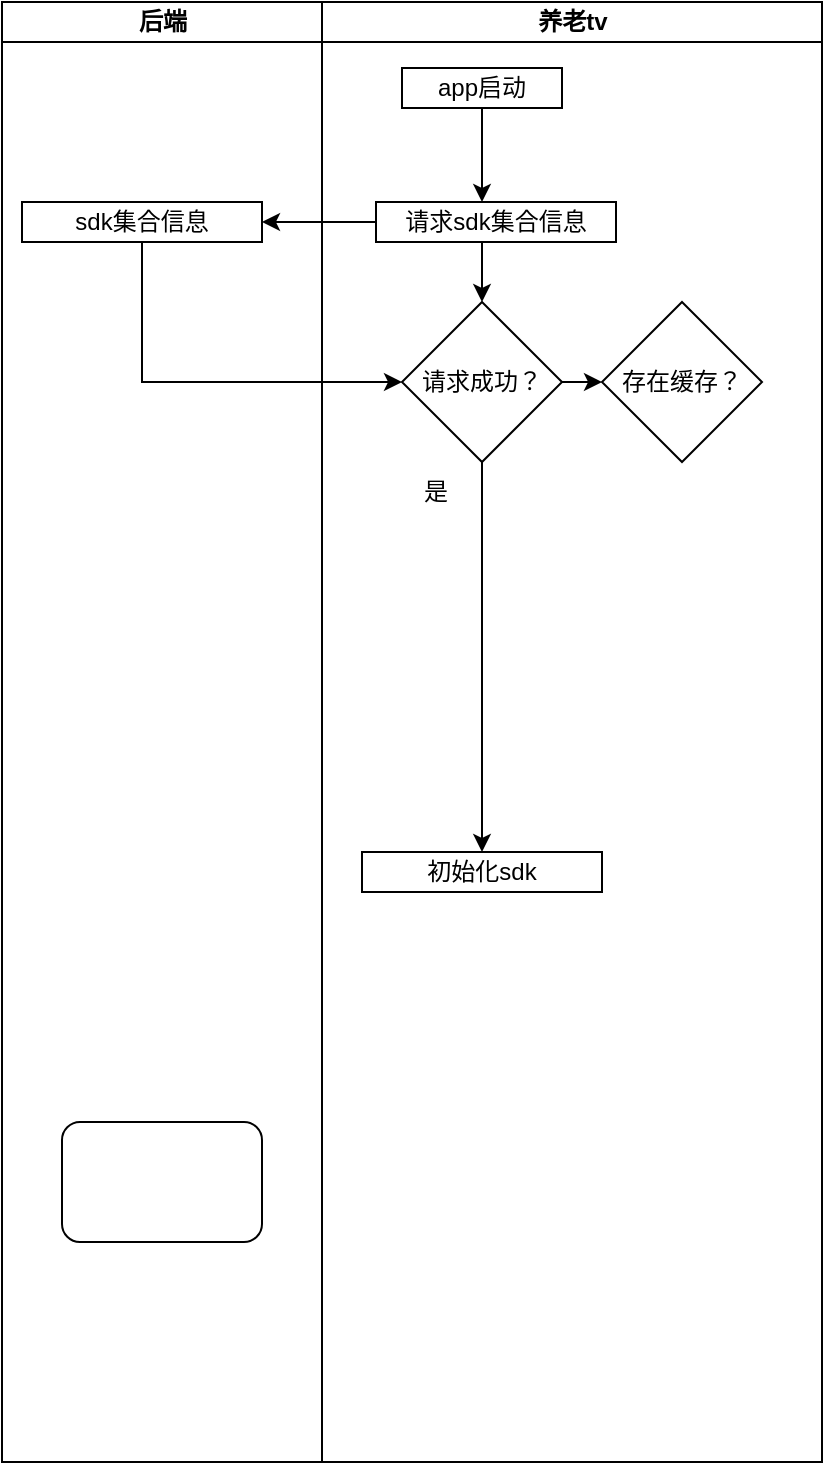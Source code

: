 <mxfile version="24.7.17">
  <diagram name="Page-1" id="74e2e168-ea6b-b213-b513-2b3c1d86103e">
    <mxGraphModel dx="819" dy="422" grid="1" gridSize="10" guides="1" tooltips="1" connect="1" arrows="1" fold="1" page="1" pageScale="1" pageWidth="1100" pageHeight="850" background="none" math="0" shadow="0">
      <root>
        <mxCell id="0" />
        <mxCell id="1" parent="0" />
        <mxCell id="Pwao1p8nHklFQGkr0uUF-1" value="后端" style="swimlane;html=1;startSize=20;" vertex="1" parent="1">
          <mxGeometry x="80" y="60" width="160" height="730" as="geometry" />
        </mxCell>
        <mxCell id="Pwao1p8nHklFQGkr0uUF-4" value="" style="rounded=1;whiteSpace=wrap;html=1;shadow=0;labelBackgroundColor=none;strokeWidth=1;fontFamily=Verdana;fontSize=8;align=center;" vertex="1" parent="Pwao1p8nHklFQGkr0uUF-1">
          <mxGeometry x="30" y="560" width="100" height="60" as="geometry" />
        </mxCell>
        <mxCell id="Pwao1p8nHklFQGkr0uUF-11" value="sdk集合信息" style="rounded=0;whiteSpace=wrap;html=1;" vertex="1" parent="Pwao1p8nHklFQGkr0uUF-1">
          <mxGeometry x="10" y="100" width="120" height="20" as="geometry" />
        </mxCell>
        <mxCell id="Pwao1p8nHklFQGkr0uUF-5" value="养老tv" style="swimlane;html=1;startSize=20;" vertex="1" parent="1">
          <mxGeometry x="240" y="60" width="250" height="730" as="geometry" />
        </mxCell>
        <mxCell id="Pwao1p8nHklFQGkr0uUF-8" value="app启动" style="rounded=0;whiteSpace=wrap;html=1;" vertex="1" parent="Pwao1p8nHklFQGkr0uUF-5">
          <mxGeometry x="40" y="33" width="80" height="20" as="geometry" />
        </mxCell>
        <mxCell id="Pwao1p8nHklFQGkr0uUF-15" style="edgeStyle=orthogonalEdgeStyle;rounded=0;orthogonalLoop=1;jettySize=auto;html=1;exitX=0.5;exitY=1;exitDx=0;exitDy=0;entryX=0.5;entryY=0;entryDx=0;entryDy=0;" edge="1" parent="Pwao1p8nHklFQGkr0uUF-5" source="Pwao1p8nHklFQGkr0uUF-9" target="Pwao1p8nHklFQGkr0uUF-10">
          <mxGeometry relative="1" as="geometry" />
        </mxCell>
        <mxCell id="Pwao1p8nHklFQGkr0uUF-9" value="请求sdk集合信息" style="rounded=0;whiteSpace=wrap;html=1;" vertex="1" parent="Pwao1p8nHklFQGkr0uUF-5">
          <mxGeometry x="27" y="100" width="120" height="20" as="geometry" />
        </mxCell>
        <mxCell id="Pwao1p8nHklFQGkr0uUF-18" style="edgeStyle=orthogonalEdgeStyle;rounded=0;orthogonalLoop=1;jettySize=auto;html=1;exitX=0.5;exitY=1;exitDx=0;exitDy=0;entryX=0.5;entryY=0;entryDx=0;entryDy=0;" edge="1" parent="Pwao1p8nHklFQGkr0uUF-5" source="Pwao1p8nHklFQGkr0uUF-10" target="Pwao1p8nHklFQGkr0uUF-17">
          <mxGeometry relative="1" as="geometry" />
        </mxCell>
        <mxCell id="Pwao1p8nHklFQGkr0uUF-20" style="edgeStyle=orthogonalEdgeStyle;rounded=0;orthogonalLoop=1;jettySize=auto;html=1;exitX=1;exitY=0.5;exitDx=0;exitDy=0;entryX=0;entryY=0.5;entryDx=0;entryDy=0;" edge="1" parent="Pwao1p8nHklFQGkr0uUF-5" source="Pwao1p8nHklFQGkr0uUF-10" target="Pwao1p8nHklFQGkr0uUF-19">
          <mxGeometry relative="1" as="geometry" />
        </mxCell>
        <mxCell id="Pwao1p8nHklFQGkr0uUF-10" value="请求成功？" style="rhombus;whiteSpace=wrap;html=1;" vertex="1" parent="Pwao1p8nHklFQGkr0uUF-5">
          <mxGeometry x="40" y="150" width="80" height="80" as="geometry" />
        </mxCell>
        <mxCell id="Pwao1p8nHklFQGkr0uUF-13" style="edgeStyle=orthogonalEdgeStyle;rounded=0;orthogonalLoop=1;jettySize=auto;html=1;exitX=0.5;exitY=1;exitDx=0;exitDy=0;" edge="1" parent="Pwao1p8nHklFQGkr0uUF-5" source="Pwao1p8nHklFQGkr0uUF-8">
          <mxGeometry relative="1" as="geometry">
            <mxPoint x="80" y="100" as="targetPoint" />
          </mxGeometry>
        </mxCell>
        <mxCell id="Pwao1p8nHklFQGkr0uUF-17" value="初始化sdk" style="rounded=0;whiteSpace=wrap;html=1;" vertex="1" parent="Pwao1p8nHklFQGkr0uUF-5">
          <mxGeometry x="20" y="425" width="120" height="20" as="geometry" />
        </mxCell>
        <mxCell id="Pwao1p8nHklFQGkr0uUF-19" value="存在缓存？" style="rhombus;whiteSpace=wrap;html=1;" vertex="1" parent="Pwao1p8nHklFQGkr0uUF-5">
          <mxGeometry x="140" y="150" width="80" height="80" as="geometry" />
        </mxCell>
        <mxCell id="Pwao1p8nHklFQGkr0uUF-21" value="是" style="text;html=1;align=center;verticalAlign=middle;whiteSpace=wrap;rounded=0;" vertex="1" parent="Pwao1p8nHklFQGkr0uUF-5">
          <mxGeometry x="27" y="230" width="60" height="30" as="geometry" />
        </mxCell>
        <mxCell id="Pwao1p8nHklFQGkr0uUF-12" style="edgeStyle=orthogonalEdgeStyle;rounded=0;orthogonalLoop=1;jettySize=auto;html=1;exitX=0.5;exitY=1;exitDx=0;exitDy=0;entryX=0;entryY=0.5;entryDx=0;entryDy=0;" edge="1" parent="1" source="Pwao1p8nHklFQGkr0uUF-11" target="Pwao1p8nHklFQGkr0uUF-10">
          <mxGeometry relative="1" as="geometry" />
        </mxCell>
        <mxCell id="Pwao1p8nHklFQGkr0uUF-14" style="edgeStyle=orthogonalEdgeStyle;rounded=0;orthogonalLoop=1;jettySize=auto;html=1;exitX=0;exitY=0.5;exitDx=0;exitDy=0;entryX=1;entryY=0.5;entryDx=0;entryDy=0;" edge="1" parent="1" source="Pwao1p8nHklFQGkr0uUF-9" target="Pwao1p8nHklFQGkr0uUF-11">
          <mxGeometry relative="1" as="geometry" />
        </mxCell>
      </root>
    </mxGraphModel>
  </diagram>
</mxfile>
